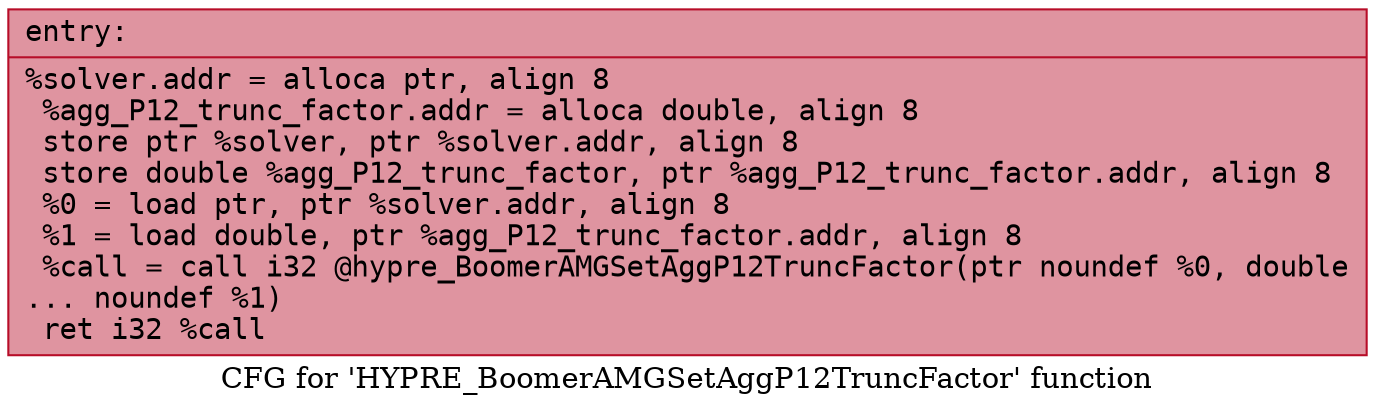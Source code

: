digraph "CFG for 'HYPRE_BoomerAMGSetAggP12TruncFactor' function" {
	label="CFG for 'HYPRE_BoomerAMGSetAggP12TruncFactor' function";

	Node0x55f5a9a67a90 [shape=record,color="#b70d28ff", style=filled, fillcolor="#b70d2870" fontname="Courier",label="{entry:\l|  %solver.addr = alloca ptr, align 8\l  %agg_P12_trunc_factor.addr = alloca double, align 8\l  store ptr %solver, ptr %solver.addr, align 8\l  store double %agg_P12_trunc_factor, ptr %agg_P12_trunc_factor.addr, align 8\l  %0 = load ptr, ptr %solver.addr, align 8\l  %1 = load double, ptr %agg_P12_trunc_factor.addr, align 8\l  %call = call i32 @hypre_BoomerAMGSetAggP12TruncFactor(ptr noundef %0, double\l... noundef %1)\l  ret i32 %call\l}"];
}

